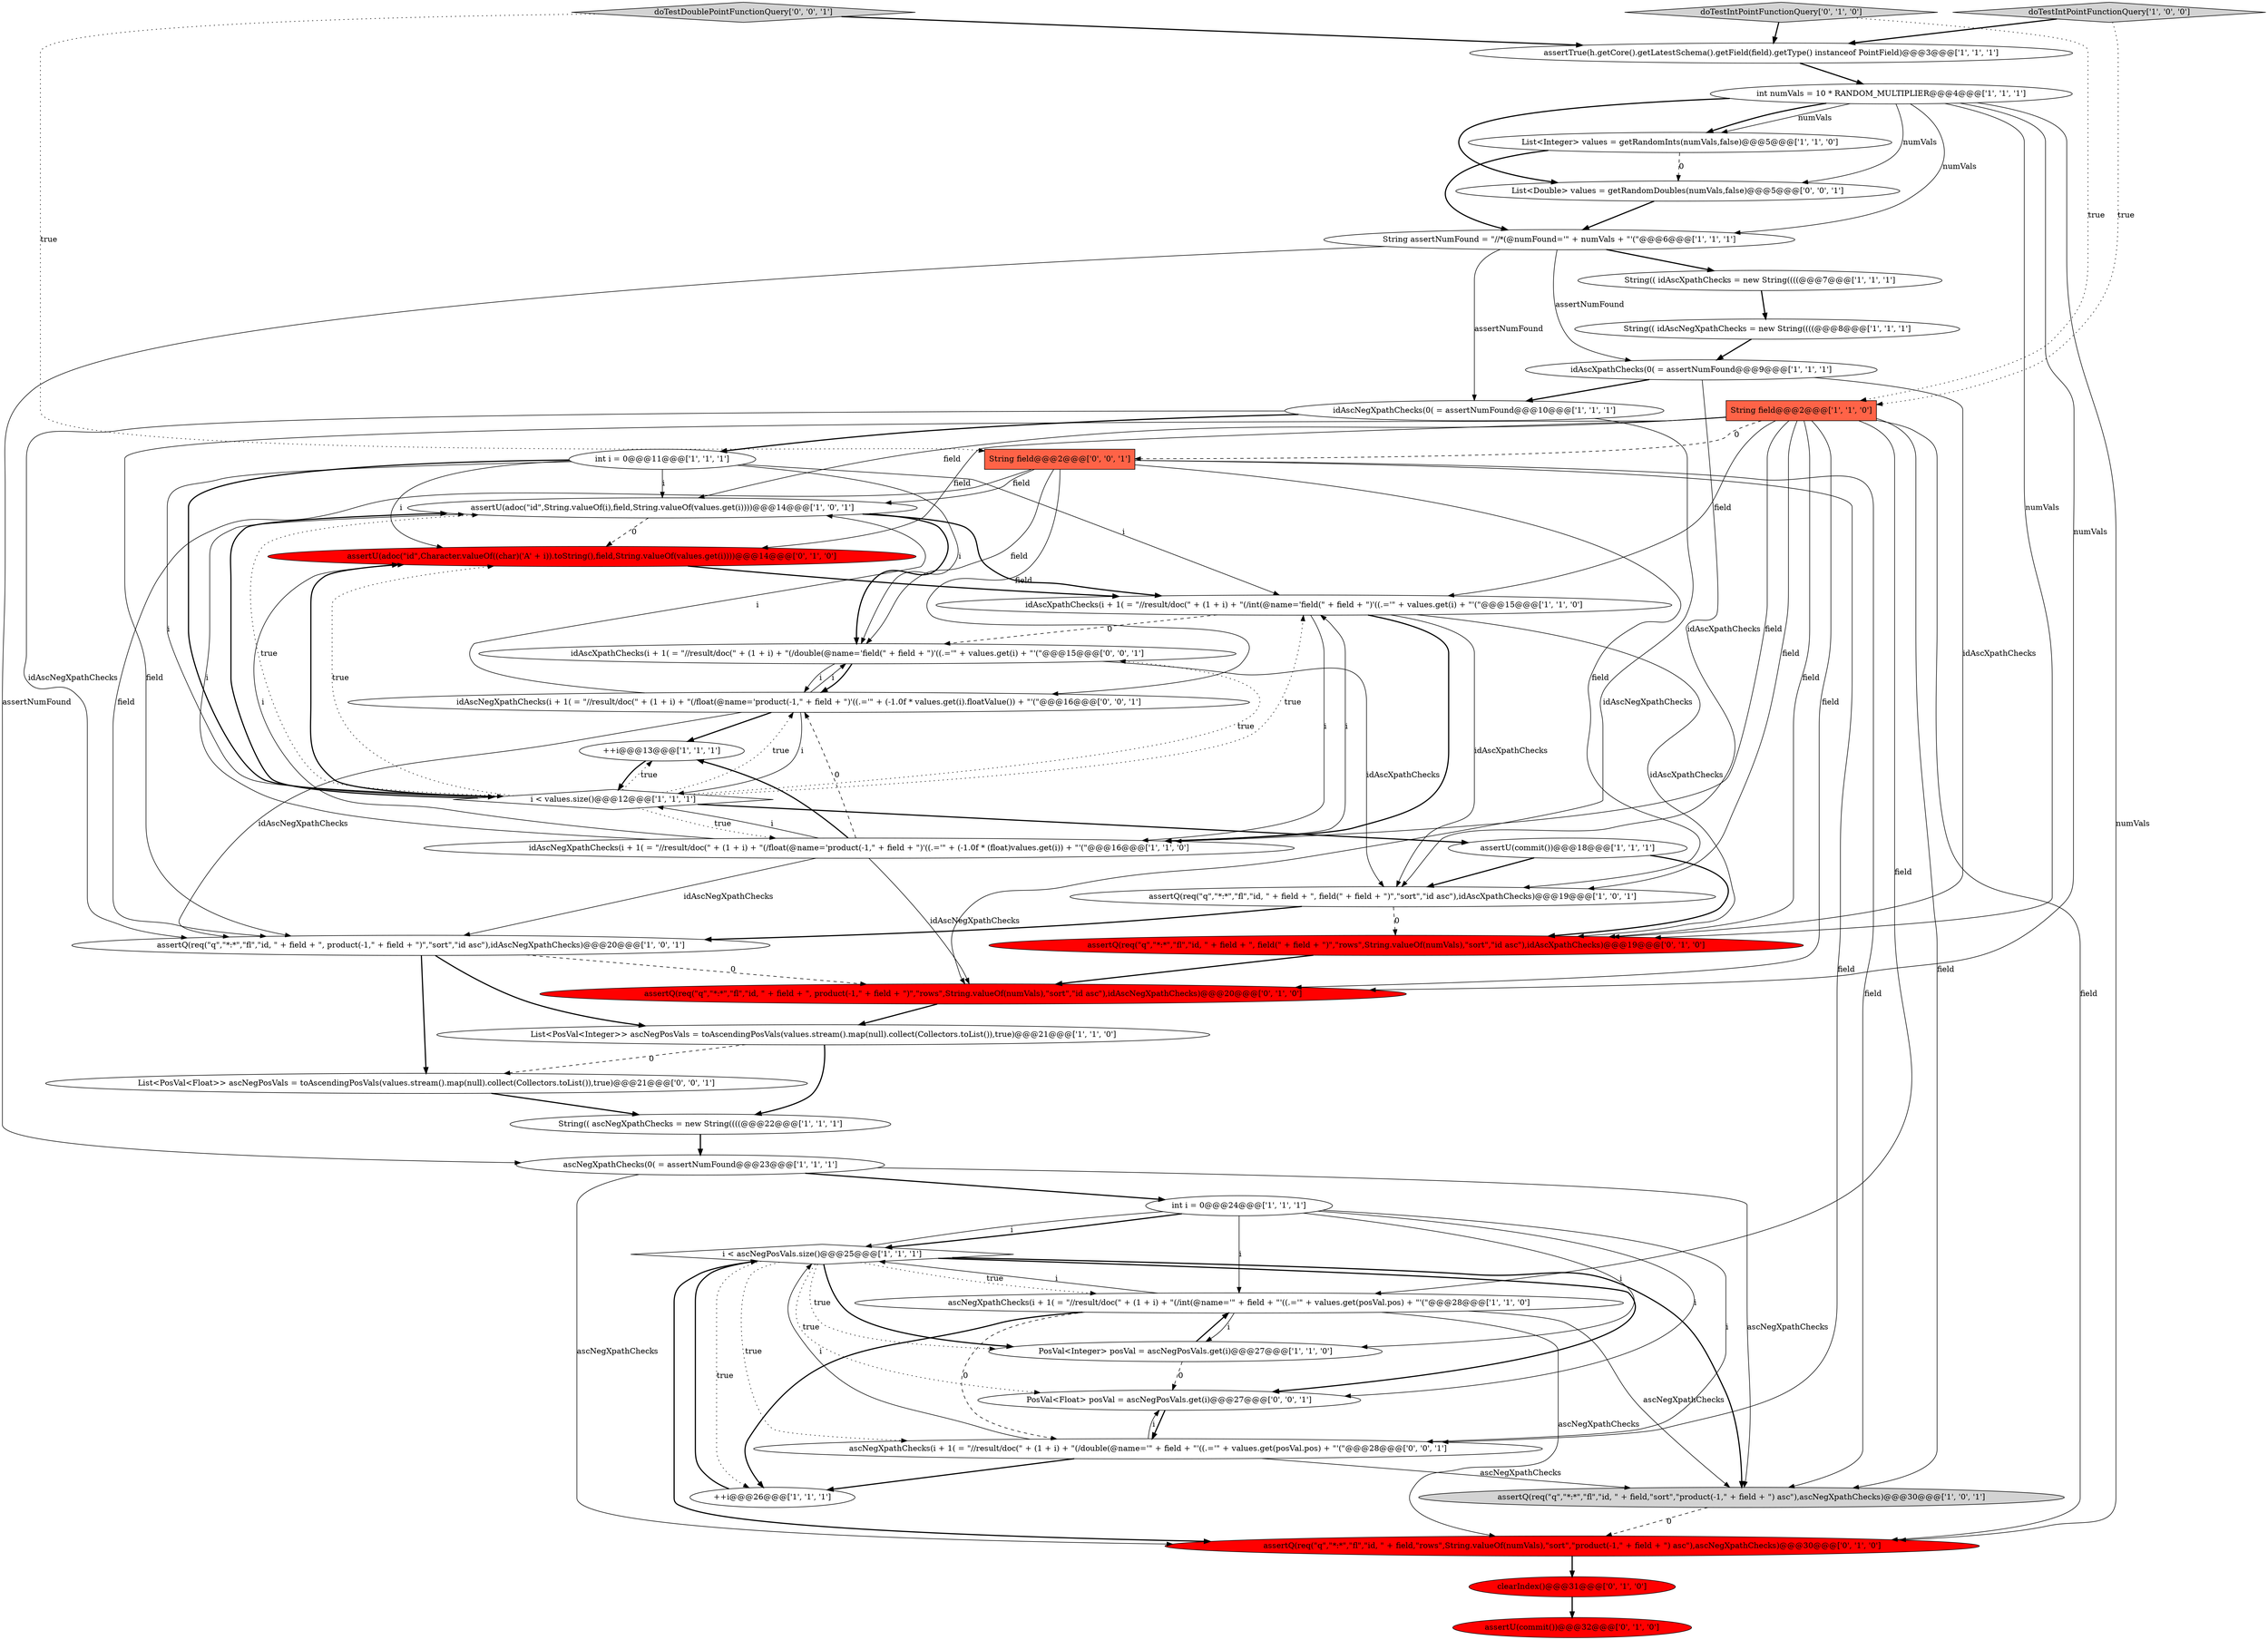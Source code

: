 digraph {
18 [style = filled, label = "i < ascNegPosVals.size()@@@25@@@['1', '1', '1']", fillcolor = white, shape = diamond image = "AAA0AAABBB1BBB"];
2 [style = filled, label = "++i@@@26@@@['1', '1', '1']", fillcolor = white, shape = ellipse image = "AAA0AAABBB1BBB"];
22 [style = filled, label = "ascNegXpathChecks(i + 1( = \"//result/doc(\" + (1 + i) + \"(/int(@name='\" + field + \"'((.='\" + values.get(posVal.pos) + \"'(\"@@@28@@@['1', '1', '0']", fillcolor = white, shape = ellipse image = "AAA0AAABBB1BBB"];
20 [style = filled, label = "assertQ(req(\"q\",\"*:*\",\"fl\",\"id, \" + field + \", field(\" + field + \")\",\"sort\",\"id asc\"),idAscXpathChecks)@@@19@@@['1', '0', '1']", fillcolor = white, shape = ellipse image = "AAA0AAABBB1BBB"];
42 [style = filled, label = "ascNegXpathChecks(i + 1( = \"//result/doc(\" + (1 + i) + \"(/double(@name='\" + field + \"'((.='\" + values.get(posVal.pos) + \"'(\"@@@28@@@['0', '0', '1']", fillcolor = white, shape = ellipse image = "AAA0AAABBB3BBB"];
6 [style = filled, label = "assertU(adoc(\"id\",String.valueOf(i),field,String.valueOf(values.get(i))))@@@14@@@['1', '0', '1']", fillcolor = white, shape = ellipse image = "AAA0AAABBB1BBB"];
3 [style = filled, label = "int numVals = 10 * RANDOM_MULTIPLIER@@@4@@@['1', '1', '1']", fillcolor = white, shape = ellipse image = "AAA0AAABBB1BBB"];
12 [style = filled, label = "String assertNumFound = \"//*(@numFound='\" + numVals + \"'(\"@@@6@@@['1', '1', '1']", fillcolor = white, shape = ellipse image = "AAA0AAABBB1BBB"];
5 [style = filled, label = "++i@@@13@@@['1', '1', '1']", fillcolor = white, shape = ellipse image = "AAA0AAABBB1BBB"];
10 [style = filled, label = "String field@@@2@@@['1', '1', '0']", fillcolor = tomato, shape = box image = "AAA0AAABBB1BBB"];
37 [style = filled, label = "PosVal<Float> posVal = ascNegPosVals.get(i)@@@27@@@['0', '0', '1']", fillcolor = white, shape = ellipse image = "AAA0AAABBB3BBB"];
15 [style = filled, label = "ascNegXpathChecks(0( = assertNumFound@@@23@@@['1', '1', '1']", fillcolor = white, shape = ellipse image = "AAA0AAABBB1BBB"];
11 [style = filled, label = "assertTrue(h.getCore().getLatestSchema().getField(field).getType() instanceof PointField)@@@3@@@['1', '1', '1']", fillcolor = white, shape = ellipse image = "AAA0AAABBB1BBB"];
21 [style = filled, label = "List<PosVal<Integer>> ascNegPosVals = toAscendingPosVals(values.stream().map(null).collect(Collectors.toList()),true)@@@21@@@['1', '1', '0']", fillcolor = white, shape = ellipse image = "AAA0AAABBB1BBB"];
39 [style = filled, label = "idAscNegXpathChecks(i + 1( = \"//result/doc(\" + (1 + i) + \"(/float(@name='product(-1,\" + field + \")'((.='\" + (-1.0f * values.get(i).floatValue()) + \"'(\"@@@16@@@['0', '0', '1']", fillcolor = white, shape = ellipse image = "AAA0AAABBB3BBB"];
19 [style = filled, label = "int i = 0@@@11@@@['1', '1', '1']", fillcolor = white, shape = ellipse image = "AAA0AAABBB1BBB"];
29 [style = filled, label = "assertU(adoc(\"id\",Character.valueOf((char)('A' + i)).toString(),field,String.valueOf(values.get(i))))@@@14@@@['0', '1', '0']", fillcolor = red, shape = ellipse image = "AAA1AAABBB2BBB"];
26 [style = filled, label = "int i = 0@@@24@@@['1', '1', '1']", fillcolor = white, shape = ellipse image = "AAA0AAABBB1BBB"];
23 [style = filled, label = "String(( idAscNegXpathChecks = new String((((@@@8@@@['1', '1', '1']", fillcolor = white, shape = ellipse image = "AAA0AAABBB1BBB"];
41 [style = filled, label = "idAscXpathChecks(i + 1( = \"//result/doc(\" + (1 + i) + \"(/double(@name='field(\" + field + \")'((.='\" + values.get(i) + \"'(\"@@@15@@@['0', '0', '1']", fillcolor = white, shape = ellipse image = "AAA0AAABBB3BBB"];
24 [style = filled, label = "assertQ(req(\"q\",\"*:*\",\"fl\",\"id, \" + field,\"sort\",\"product(-1,\" + field + \") asc\"),ascNegXpathChecks)@@@30@@@['1', '0', '1']", fillcolor = lightgray, shape = ellipse image = "AAA0AAABBB1BBB"];
25 [style = filled, label = "assertU(commit())@@@18@@@['1', '1', '1']", fillcolor = white, shape = ellipse image = "AAA0AAABBB1BBB"];
7 [style = filled, label = "idAscNegXpathChecks(i + 1( = \"//result/doc(\" + (1 + i) + \"(/float(@name='product(-1,\" + field + \")'((.='\" + (-1.0f * (float)values.get(i)) + \"'(\"@@@16@@@['1', '1', '0']", fillcolor = white, shape = ellipse image = "AAA0AAABBB1BBB"];
35 [style = filled, label = "doTestDoublePointFunctionQuery['0', '0', '1']", fillcolor = lightgray, shape = diamond image = "AAA0AAABBB3BBB"];
0 [style = filled, label = "idAscXpathChecks(i + 1( = \"//result/doc(\" + (1 + i) + \"(/int(@name='field(\" + field + \")'((.='\" + values.get(i) + \"'(\"@@@15@@@['1', '1', '0']", fillcolor = white, shape = ellipse image = "AAA0AAABBB1BBB"];
9 [style = filled, label = "String(( ascNegXpathChecks = new String((((@@@22@@@['1', '1', '1']", fillcolor = white, shape = ellipse image = "AAA0AAABBB1BBB"];
40 [style = filled, label = "String field@@@2@@@['0', '0', '1']", fillcolor = tomato, shape = box image = "AAA0AAABBB3BBB"];
1 [style = filled, label = "idAscNegXpathChecks(0( = assertNumFound@@@10@@@['1', '1', '1']", fillcolor = white, shape = ellipse image = "AAA0AAABBB1BBB"];
33 [style = filled, label = "assertQ(req(\"q\",\"*:*\",\"fl\",\"id, \" + field + \", field(\" + field + \")\",\"rows\",String.valueOf(numVals),\"sort\",\"id asc\"),idAscXpathChecks)@@@19@@@['0', '1', '0']", fillcolor = red, shape = ellipse image = "AAA1AAABBB2BBB"];
34 [style = filled, label = "assertU(commit())@@@32@@@['0', '1', '0']", fillcolor = red, shape = ellipse image = "AAA1AAABBB2BBB"];
4 [style = filled, label = "idAscXpathChecks(0( = assertNumFound@@@9@@@['1', '1', '1']", fillcolor = white, shape = ellipse image = "AAA0AAABBB1BBB"];
17 [style = filled, label = "String(( idAscXpathChecks = new String((((@@@7@@@['1', '1', '1']", fillcolor = white, shape = ellipse image = "AAA0AAABBB1BBB"];
14 [style = filled, label = "i < values.size()@@@12@@@['1', '1', '1']", fillcolor = white, shape = diamond image = "AAA0AAABBB1BBB"];
32 [style = filled, label = "clearIndex()@@@31@@@['0', '1', '0']", fillcolor = red, shape = ellipse image = "AAA1AAABBB2BBB"];
16 [style = filled, label = "doTestIntPointFunctionQuery['1', '0', '0']", fillcolor = lightgray, shape = diamond image = "AAA0AAABBB1BBB"];
28 [style = filled, label = "assertQ(req(\"q\",\"*:*\",\"fl\",\"id, \" + field + \", product(-1,\" + field + \")\",\"rows\",String.valueOf(numVals),\"sort\",\"id asc\"),idAscNegXpathChecks)@@@20@@@['0', '1', '0']", fillcolor = red, shape = ellipse image = "AAA1AAABBB2BBB"];
8 [style = filled, label = "assertQ(req(\"q\",\"*:*\",\"fl\",\"id, \" + field + \", product(-1,\" + field + \")\",\"sort\",\"id asc\"),idAscNegXpathChecks)@@@20@@@['1', '0', '1']", fillcolor = white, shape = ellipse image = "AAA0AAABBB1BBB"];
31 [style = filled, label = "assertQ(req(\"q\",\"*:*\",\"fl\",\"id, \" + field,\"rows\",String.valueOf(numVals),\"sort\",\"product(-1,\" + field + \") asc\"),ascNegXpathChecks)@@@30@@@['0', '1', '0']", fillcolor = red, shape = ellipse image = "AAA1AAABBB2BBB"];
36 [style = filled, label = "List<PosVal<Float>> ascNegPosVals = toAscendingPosVals(values.stream().map(null).collect(Collectors.toList()),true)@@@21@@@['0', '0', '1']", fillcolor = white, shape = ellipse image = "AAA0AAABBB3BBB"];
13 [style = filled, label = "List<Integer> values = getRandomInts(numVals,false)@@@5@@@['1', '1', '0']", fillcolor = white, shape = ellipse image = "AAA0AAABBB1BBB"];
30 [style = filled, label = "doTestIntPointFunctionQuery['0', '1', '0']", fillcolor = lightgray, shape = diamond image = "AAA0AAABBB2BBB"];
27 [style = filled, label = "PosVal<Integer> posVal = ascNegPosVals.get(i)@@@27@@@['1', '1', '0']", fillcolor = white, shape = ellipse image = "AAA0AAABBB1BBB"];
38 [style = filled, label = "List<Double> values = getRandomDoubles(numVals,false)@@@5@@@['0', '0', '1']", fillcolor = white, shape = ellipse image = "AAA0AAABBB3BBB"];
40->41 [style = solid, label="field"];
14->25 [style = bold, label=""];
10->20 [style = solid, label="field"];
15->31 [style = solid, label="ascNegXpathChecks"];
25->33 [style = bold, label=""];
14->0 [style = dotted, label="true"];
41->39 [style = solid, label="i"];
18->42 [style = dotted, label="true"];
19->41 [style = solid, label="i"];
40->6 [style = solid, label="field"];
10->6 [style = solid, label="field"];
29->0 [style = bold, label=""];
38->12 [style = bold, label=""];
32->34 [style = bold, label=""];
19->6 [style = solid, label="i"];
3->38 [style = bold, label=""];
3->33 [style = solid, label="numVals"];
16->10 [style = dotted, label="true"];
18->37 [style = dotted, label="true"];
14->41 [style = dotted, label="true"];
3->38 [style = solid, label="numVals"];
40->39 [style = solid, label="field"];
30->11 [style = bold, label=""];
8->36 [style = bold, label=""];
28->21 [style = bold, label=""];
22->42 [style = dashed, label="0"];
14->39 [style = dotted, label="true"];
14->7 [style = dotted, label="true"];
6->41 [style = bold, label=""];
3->13 [style = solid, label="numVals"];
7->6 [style = solid, label="i"];
1->28 [style = solid, label="idAscNegXpathChecks"];
26->22 [style = solid, label="i"];
3->31 [style = solid, label="numVals"];
18->31 [style = bold, label=""];
19->29 [style = solid, label="i"];
36->9 [style = bold, label=""];
42->2 [style = bold, label=""];
33->28 [style = bold, label=""];
10->8 [style = solid, label="field"];
3->12 [style = solid, label="numVals"];
40->24 [style = solid, label="field"];
26->37 [style = solid, label="i"];
2->18 [style = bold, label=""];
40->8 [style = solid, label="field"];
22->18 [style = solid, label="i"];
22->31 [style = solid, label="ascNegXpathChecks"];
8->28 [style = dashed, label="0"];
7->29 [style = solid, label="i"];
27->22 [style = bold, label=""];
21->36 [style = dashed, label="0"];
22->27 [style = solid, label="i"];
4->20 [style = solid, label="idAscXpathChecks"];
0->7 [style = bold, label=""];
10->28 [style = solid, label="field"];
42->18 [style = solid, label="i"];
7->5 [style = bold, label=""];
20->8 [style = bold, label=""];
21->9 [style = bold, label=""];
13->12 [style = bold, label=""];
0->41 [style = dashed, label="0"];
26->27 [style = solid, label="i"];
0->33 [style = solid, label="idAscXpathChecks"];
39->8 [style = solid, label="idAscNegXpathChecks"];
10->24 [style = solid, label="field"];
15->24 [style = solid, label="ascNegXpathChecks"];
39->14 [style = solid, label="i"];
20->33 [style = dashed, label="0"];
7->39 [style = dashed, label="0"];
1->19 [style = bold, label=""];
39->41 [style = solid, label="i"];
26->18 [style = solid, label="i"];
14->6 [style = bold, label=""];
18->27 [style = dotted, label="true"];
18->37 [style = bold, label=""];
3->28 [style = solid, label="numVals"];
12->4 [style = solid, label="assertNumFound"];
18->24 [style = bold, label=""];
35->40 [style = dotted, label="true"];
22->2 [style = bold, label=""];
39->5 [style = bold, label=""];
1->8 [style = solid, label="idAscNegXpathChecks"];
30->10 [style = dotted, label="true"];
31->32 [style = bold, label=""];
12->17 [style = bold, label=""];
13->38 [style = dashed, label="0"];
0->20 [style = solid, label="idAscXpathChecks"];
17->23 [style = bold, label=""];
27->37 [style = dashed, label="0"];
7->8 [style = solid, label="idAscNegXpathChecks"];
25->20 [style = bold, label=""];
14->5 [style = dotted, label="true"];
10->7 [style = solid, label="field"];
19->14 [style = bold, label=""];
10->40 [style = dashed, label="0"];
11->3 [style = bold, label=""];
14->29 [style = bold, label=""];
4->1 [style = bold, label=""];
10->0 [style = solid, label="field"];
10->22 [style = solid, label="field"];
12->1 [style = solid, label="assertNumFound"];
37->42 [style = bold, label=""];
7->14 [style = solid, label="i"];
10->31 [style = solid, label="field"];
18->2 [style = dotted, label="true"];
14->6 [style = dotted, label="true"];
18->22 [style = dotted, label="true"];
40->42 [style = solid, label="field"];
16->11 [style = bold, label=""];
19->14 [style = solid, label="i"];
23->4 [style = bold, label=""];
7->0 [style = solid, label="i"];
6->0 [style = bold, label=""];
7->28 [style = solid, label="idAscNegXpathChecks"];
5->14 [style = bold, label=""];
10->33 [style = solid, label="field"];
15->26 [style = bold, label=""];
6->29 [style = dashed, label="0"];
39->6 [style = solid, label="i"];
18->27 [style = bold, label=""];
9->15 [style = bold, label=""];
35->11 [style = bold, label=""];
26->42 [style = solid, label="i"];
24->31 [style = dashed, label="0"];
42->24 [style = solid, label="ascNegXpathChecks"];
3->13 [style = bold, label=""];
12->15 [style = solid, label="assertNumFound"];
41->20 [style = solid, label="idAscXpathChecks"];
8->21 [style = bold, label=""];
14->29 [style = dotted, label="true"];
10->29 [style = solid, label="field"];
41->39 [style = bold, label=""];
4->33 [style = solid, label="idAscXpathChecks"];
19->0 [style = solid, label="i"];
22->24 [style = solid, label="ascNegXpathChecks"];
0->7 [style = solid, label="i"];
26->18 [style = bold, label=""];
40->20 [style = solid, label="field"];
42->37 [style = solid, label="i"];
}
